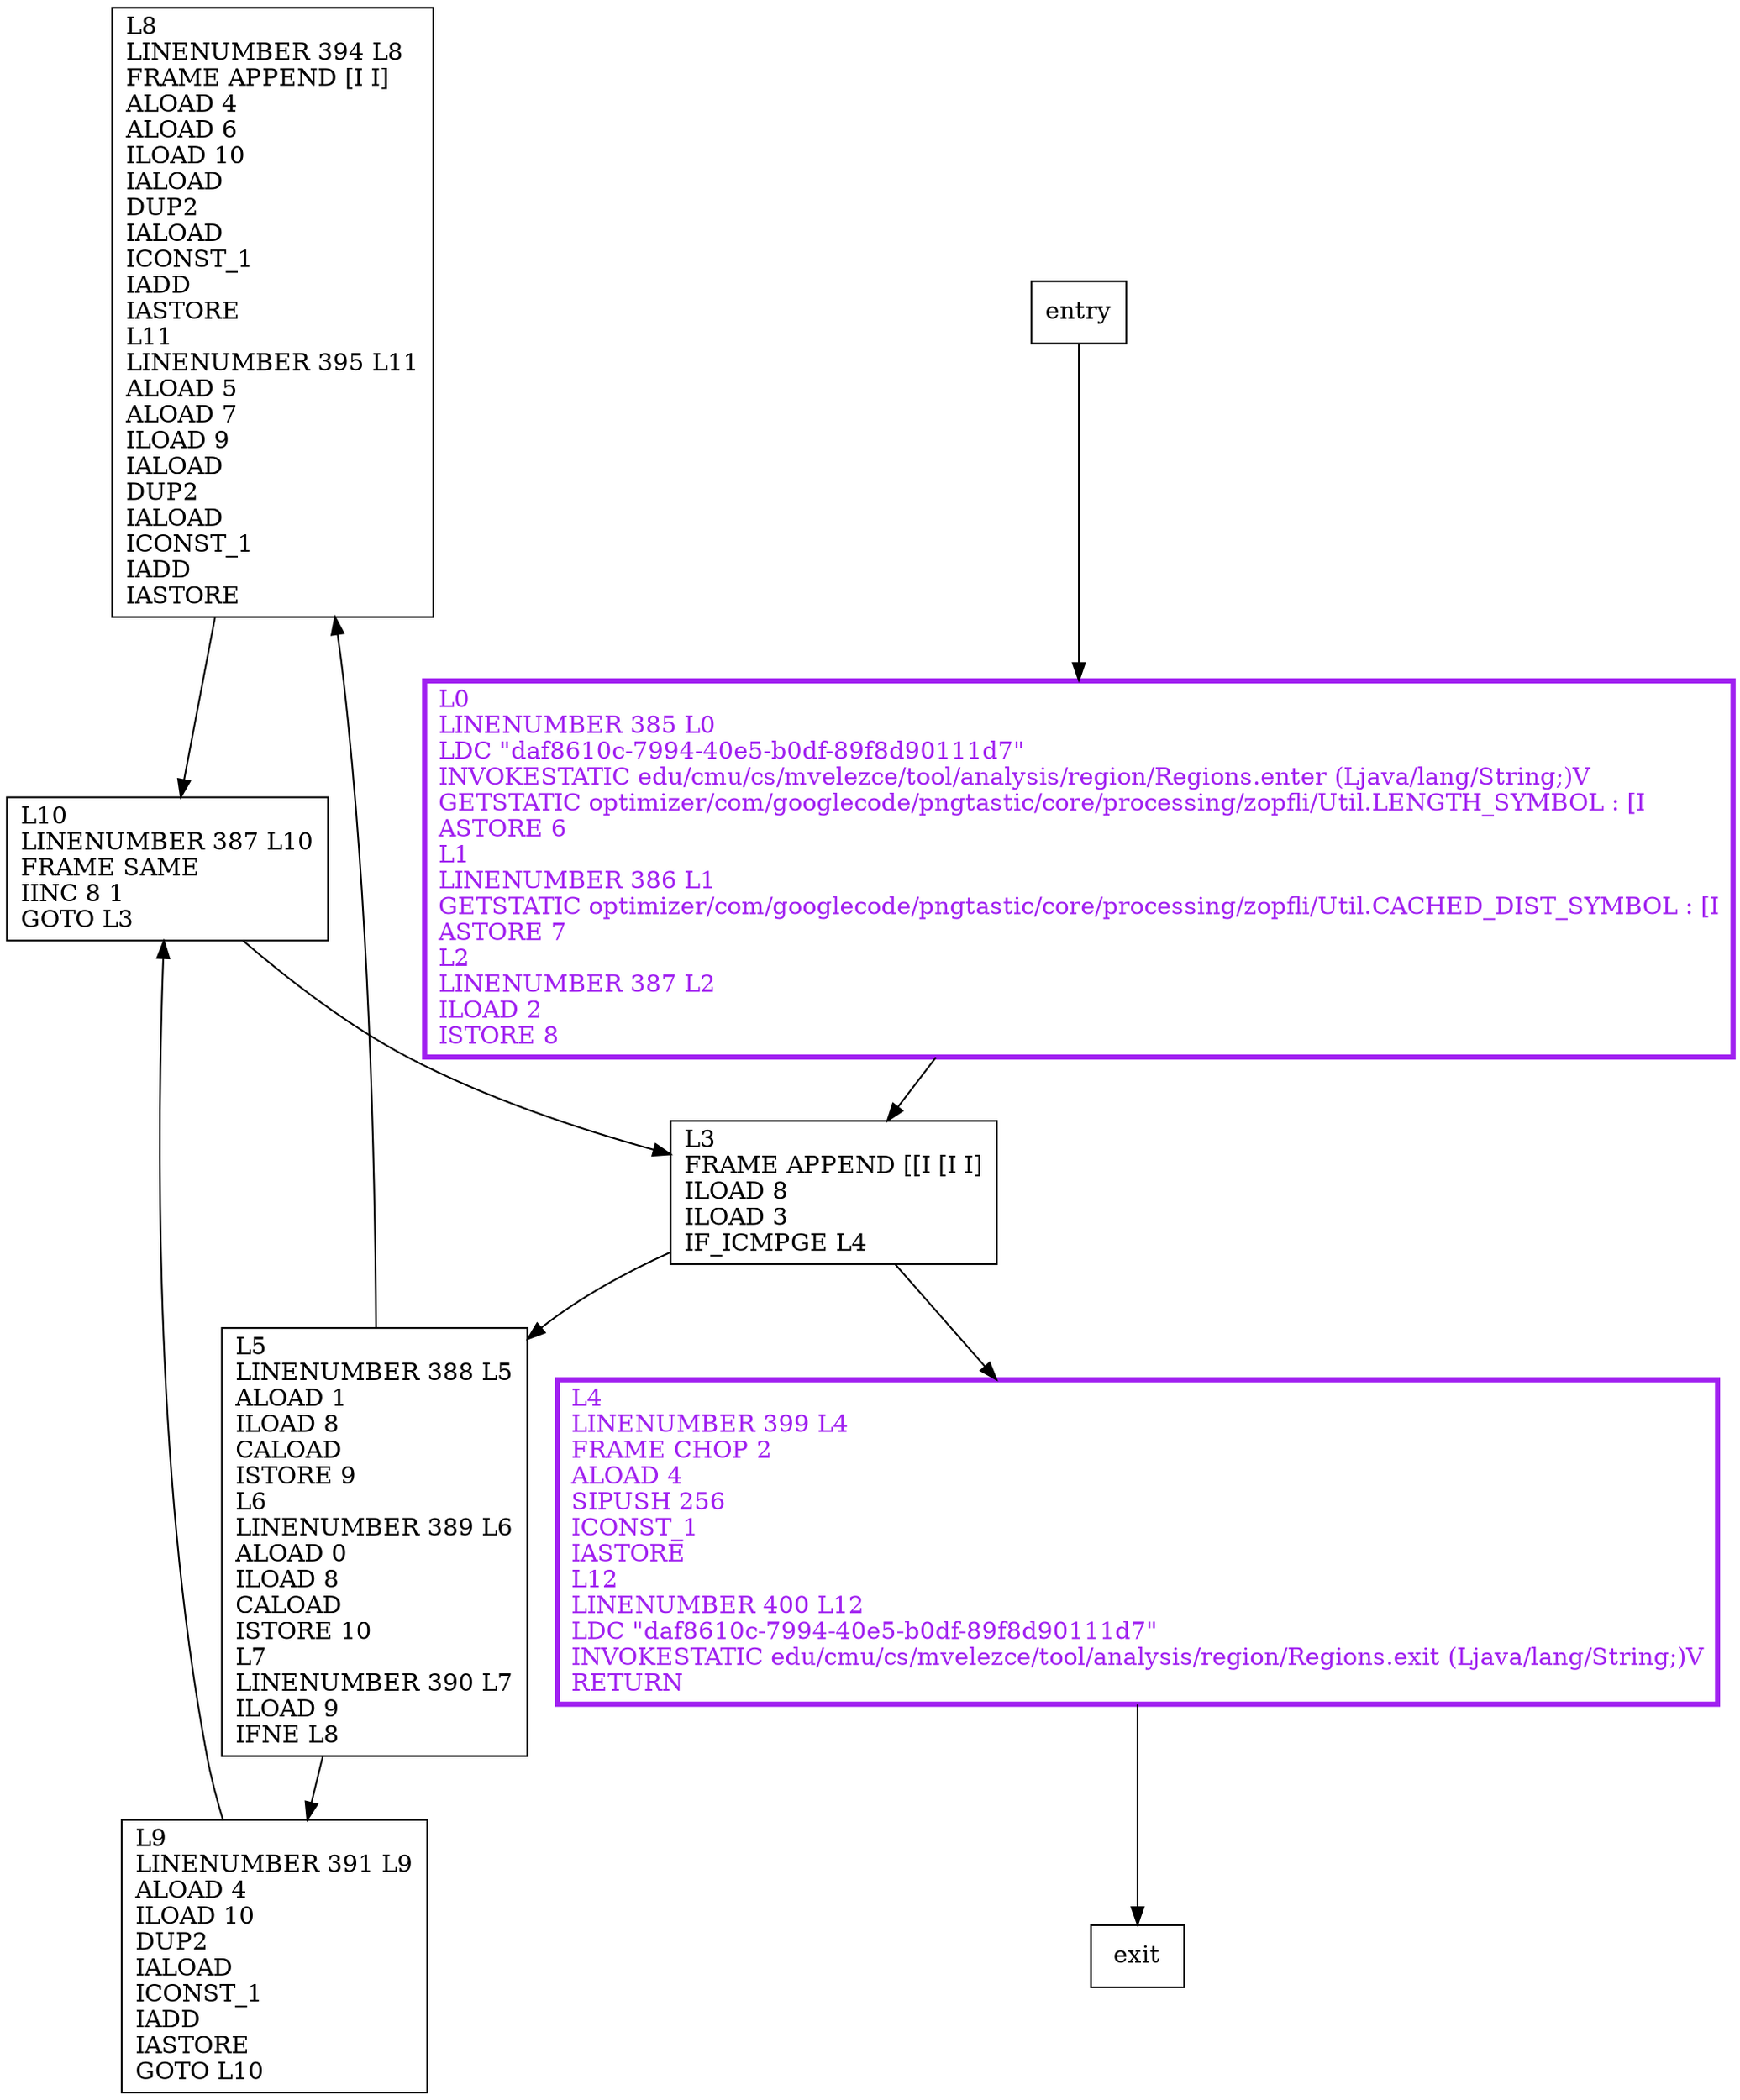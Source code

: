 digraph lzCounts {
node [shape=record];
1675379530 [label="L8\lLINENUMBER 394 L8\lFRAME APPEND [I I]\lALOAD 4\lALOAD 6\lILOAD 10\lIALOAD\lDUP2\lIALOAD\lICONST_1\lIADD\lIASTORE\lL11\lLINENUMBER 395 L11\lALOAD 5\lALOAD 7\lILOAD 9\lIALOAD\lDUP2\lIALOAD\lICONST_1\lIADD\lIASTORE\l"];
519766192 [label="L9\lLINENUMBER 391 L9\lALOAD 4\lILOAD 10\lDUP2\lIALOAD\lICONST_1\lIADD\lIASTORE\lGOTO L10\l"];
1704528819 [label="L3\lFRAME APPEND [[I [I I]\lILOAD 8\lILOAD 3\lIF_ICMPGE L4\l"];
637354740 [label="L5\lLINENUMBER 388 L5\lALOAD 1\lILOAD 8\lCALOAD\lISTORE 9\lL6\lLINENUMBER 389 L6\lALOAD 0\lILOAD 8\lCALOAD\lISTORE 10\lL7\lLINENUMBER 390 L7\lILOAD 9\lIFNE L8\l"];
1282811268 [label="L0\lLINENUMBER 385 L0\lLDC \"daf8610c-7994-40e5-b0df-89f8d90111d7\"\lINVOKESTATIC edu/cmu/cs/mvelezce/tool/analysis/region/Regions.enter (Ljava/lang/String;)V\lGETSTATIC optimizer/com/googlecode/pngtastic/core/processing/zopfli/Util.LENGTH_SYMBOL : [I\lASTORE 6\lL1\lLINENUMBER 386 L1\lGETSTATIC optimizer/com/googlecode/pngtastic/core/processing/zopfli/Util.CACHED_DIST_SYMBOL : [I\lASTORE 7\lL2\lLINENUMBER 387 L2\lILOAD 2\lISTORE 8\l"];
897592955 [label="L4\lLINENUMBER 399 L4\lFRAME CHOP 2\lALOAD 4\lSIPUSH 256\lICONST_1\lIASTORE\lL12\lLINENUMBER 400 L12\lLDC \"daf8610c-7994-40e5-b0df-89f8d90111d7\"\lINVOKESTATIC edu/cmu/cs/mvelezce/tool/analysis/region/Regions.exit (Ljava/lang/String;)V\lRETURN\l"];
708581090 [label="L10\lLINENUMBER 387 L10\lFRAME SAME\lIINC 8 1\lGOTO L3\l"];
entry;
exit;
entry -> 1282811268;
1675379530 -> 708581090;
519766192 -> 708581090;
1704528819 -> 637354740;
1704528819 -> 897592955;
637354740 -> 1675379530;
637354740 -> 519766192;
1282811268 -> 1704528819;
897592955 -> exit;
708581090 -> 1704528819;
1282811268[fontcolor="purple", penwidth=3, color="purple"];
897592955[fontcolor="purple", penwidth=3, color="purple"];
}
